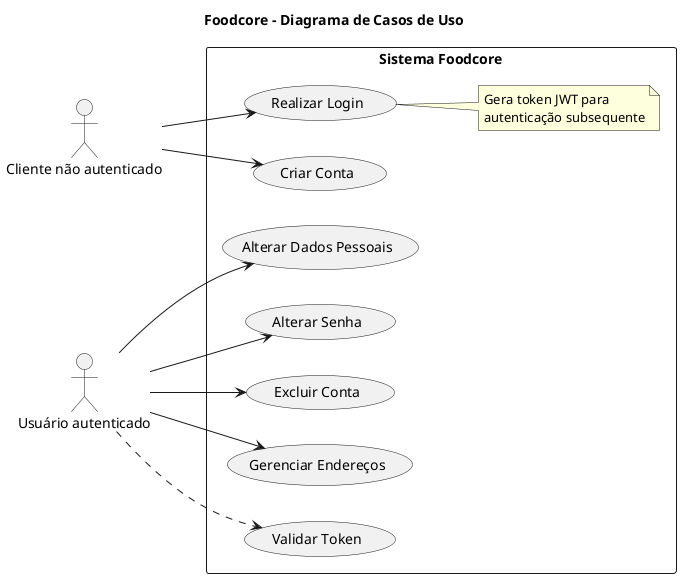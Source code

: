 @startuml
left to right direction
title Foodcore - Diagrama de Casos de Uso

:Cliente não autenticado: as Cliente
:Usuário autenticado: as Usuario

rectangle "Sistema Foodcore" {
  usecase "Realizar Login" as UC1
  usecase "Criar Conta" as UC2
  usecase "Alterar Dados Pessoais" as UC3
  usecase "Alterar Senha" as UC4
  usecase "Excluir Conta" as UC5
  usecase "Gerenciar Endereços" as UC6
  usecase "Validar Token" as UC8

  note right of UC1
    Gera token JWT para
    autenticação subsequente
  end note
}

Cliente --> UC1
Cliente --> UC2

Usuario --> UC3
Usuario --> UC4
Usuario --> UC5
Usuario --> UC6
Usuario ..> UC8

@enduml